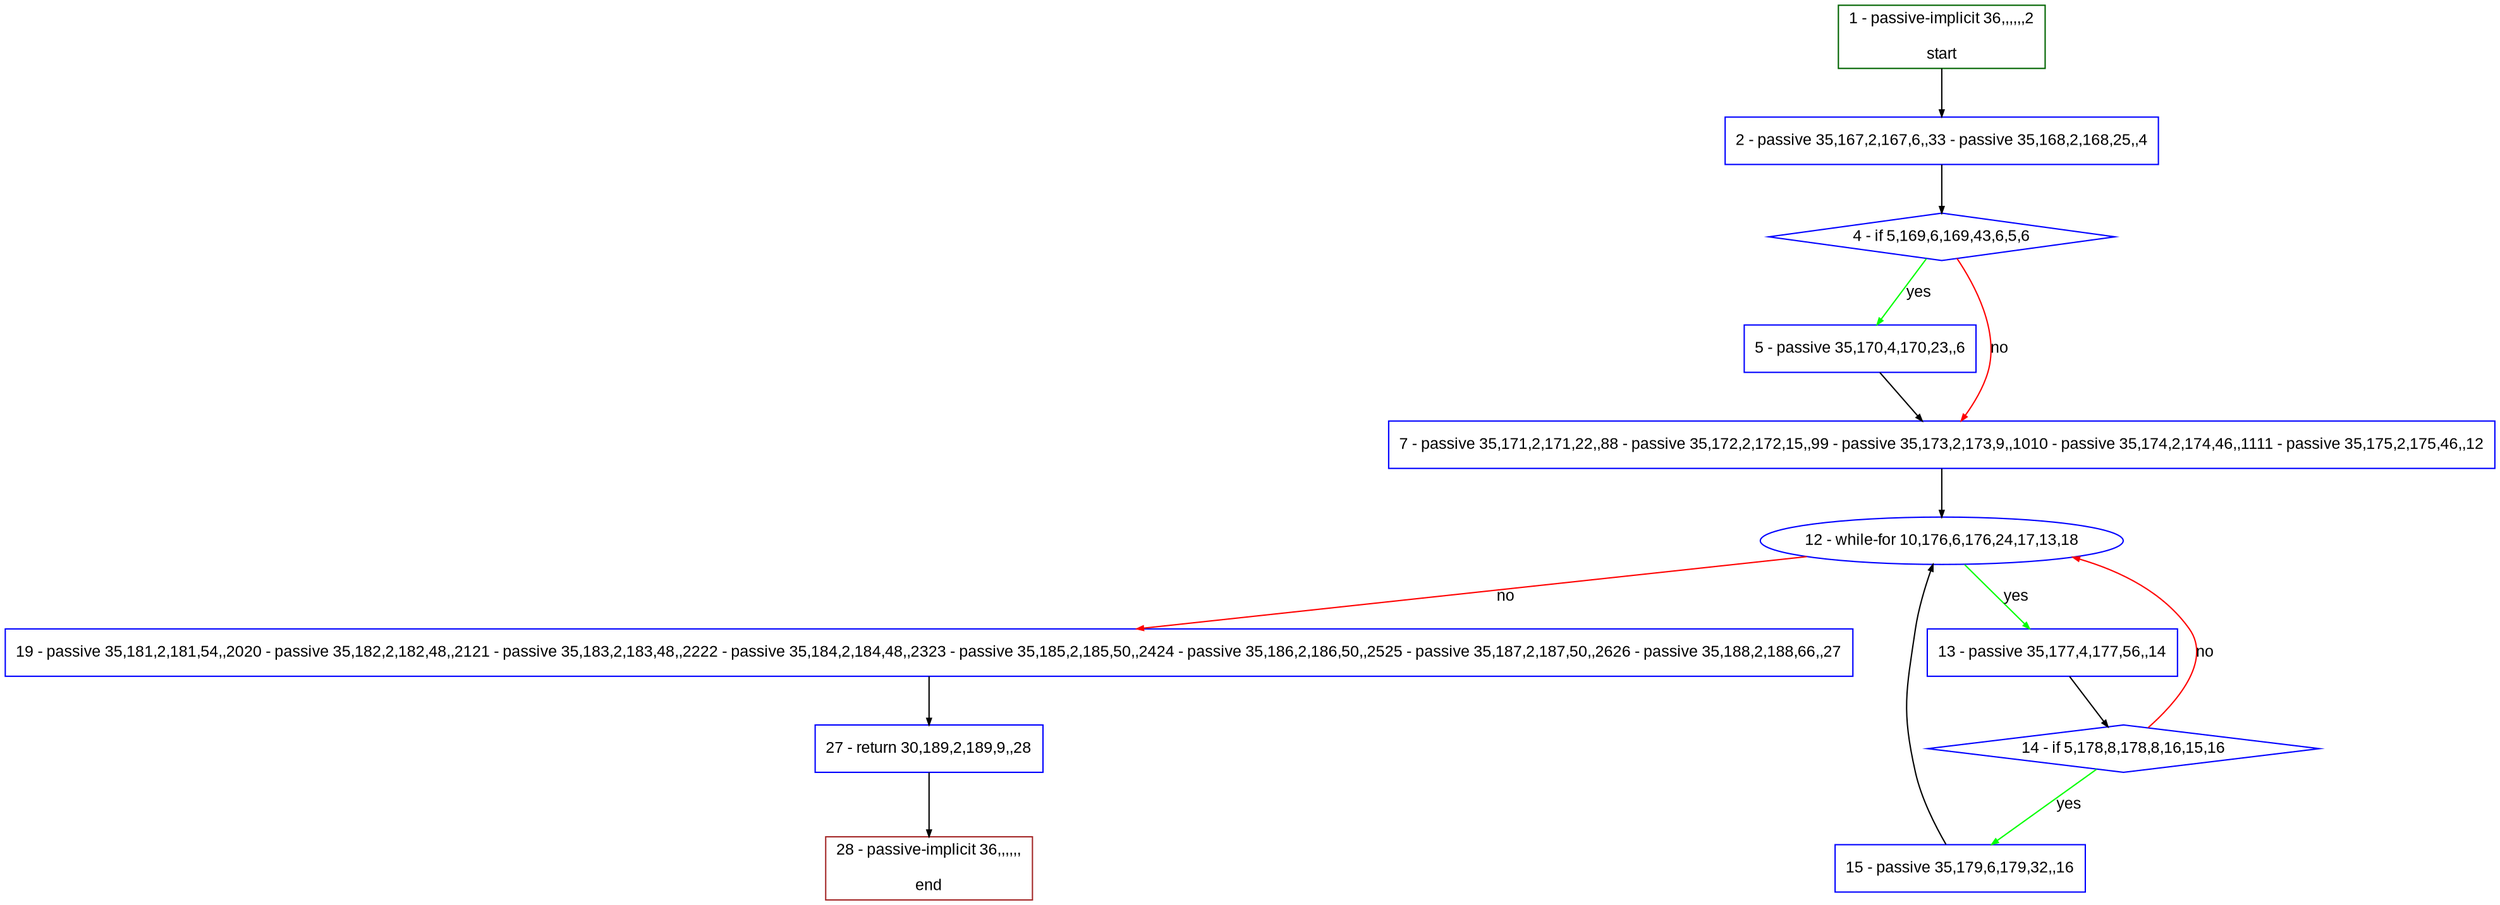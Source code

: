 digraph "" {
  graph [pack="true", label="", fontsize="12", packmode="clust", fontname="Arial", fillcolor="#FFFFCC", bgcolor="white", style="rounded,filled", compound="true"];
  node [node_initialized="no", label="", color="grey", fontsize="12", fillcolor="white", fontname="Arial", style="filled", shape="rectangle", compound="true", fixedsize="false"];
  edge [fontcolor="black", arrowhead="normal", arrowtail="none", arrowsize="0.5", ltail="", label="", color="black", fontsize="12", lhead="", fontname="Arial", dir="forward", compound="true"];
  __N1 [label="2 - passive 35,167,2,167,6,,33 - passive 35,168,2,168,25,,4", color="#0000ff", fillcolor="#ffffff", style="filled", shape="box"];
  __N2 [label="1 - passive-implicit 36,,,,,,2\n\nstart", color="#006400", fillcolor="#ffffff", style="filled", shape="box"];
  __N3 [label="4 - if 5,169,6,169,43,6,5,6", color="#0000ff", fillcolor="#ffffff", style="filled", shape="diamond"];
  __N4 [label="5 - passive 35,170,4,170,23,,6", color="#0000ff", fillcolor="#ffffff", style="filled", shape="box"];
  __N5 [label="7 - passive 35,171,2,171,22,,88 - passive 35,172,2,172,15,,99 - passive 35,173,2,173,9,,1010 - passive 35,174,2,174,46,,1111 - passive 35,175,2,175,46,,12", color="#0000ff", fillcolor="#ffffff", style="filled", shape="box"];
  __N6 [label="12 - while-for 10,176,6,176,24,17,13,18", color="#0000ff", fillcolor="#ffffff", style="filled", shape="oval"];
  __N7 [label="13 - passive 35,177,4,177,56,,14", color="#0000ff", fillcolor="#ffffff", style="filled", shape="box"];
  __N8 [label="19 - passive 35,181,2,181,54,,2020 - passive 35,182,2,182,48,,2121 - passive 35,183,2,183,48,,2222 - passive 35,184,2,184,48,,2323 - passive 35,185,2,185,50,,2424 - passive 35,186,2,186,50,,2525 - passive 35,187,2,187,50,,2626 - passive 35,188,2,188,66,,27", color="#0000ff", fillcolor="#ffffff", style="filled", shape="box"];
  __N9 [label="14 - if 5,178,8,178,8,16,15,16", color="#0000ff", fillcolor="#ffffff", style="filled", shape="diamond"];
  __N10 [label="15 - passive 35,179,6,179,32,,16", color="#0000ff", fillcolor="#ffffff", style="filled", shape="box"];
  __N11 [label="27 - return 30,189,2,189,9,,28", color="#0000ff", fillcolor="#ffffff", style="filled", shape="box"];
  __N12 [label="28 - passive-implicit 36,,,,,,\n\nend", color="#a52a2a", fillcolor="#ffffff", style="filled", shape="box"];
  __N2 -> __N1 [arrowhead="normal", arrowtail="none", color="#000000", label="", dir="forward"];
  __N1 -> __N3 [arrowhead="normal", arrowtail="none", color="#000000", label="", dir="forward"];
  __N3 -> __N4 [arrowhead="normal", arrowtail="none", color="#00ff00", label="yes", dir="forward"];
  __N3 -> __N5 [arrowhead="normal", arrowtail="none", color="#ff0000", label="no", dir="forward"];
  __N4 -> __N5 [arrowhead="normal", arrowtail="none", color="#000000", label="", dir="forward"];
  __N5 -> __N6 [arrowhead="normal", arrowtail="none", color="#000000", label="", dir="forward"];
  __N6 -> __N7 [arrowhead="normal", arrowtail="none", color="#00ff00", label="yes", dir="forward"];
  __N6 -> __N8 [arrowhead="normal", arrowtail="none", color="#ff0000", label="no", dir="forward"];
  __N7 -> __N9 [arrowhead="normal", arrowtail="none", color="#000000", label="", dir="forward"];
  __N9 -> __N6 [arrowhead="normal", arrowtail="none", color="#ff0000", label="no", dir="forward"];
  __N9 -> __N10 [arrowhead="normal", arrowtail="none", color="#00ff00", label="yes", dir="forward"];
  __N10 -> __N6 [arrowhead="normal", arrowtail="none", color="#000000", label="", dir="forward"];
  __N8 -> __N11 [arrowhead="normal", arrowtail="none", color="#000000", label="", dir="forward"];
  __N11 -> __N12 [arrowhead="normal", arrowtail="none", color="#000000", label="", dir="forward"];
}
